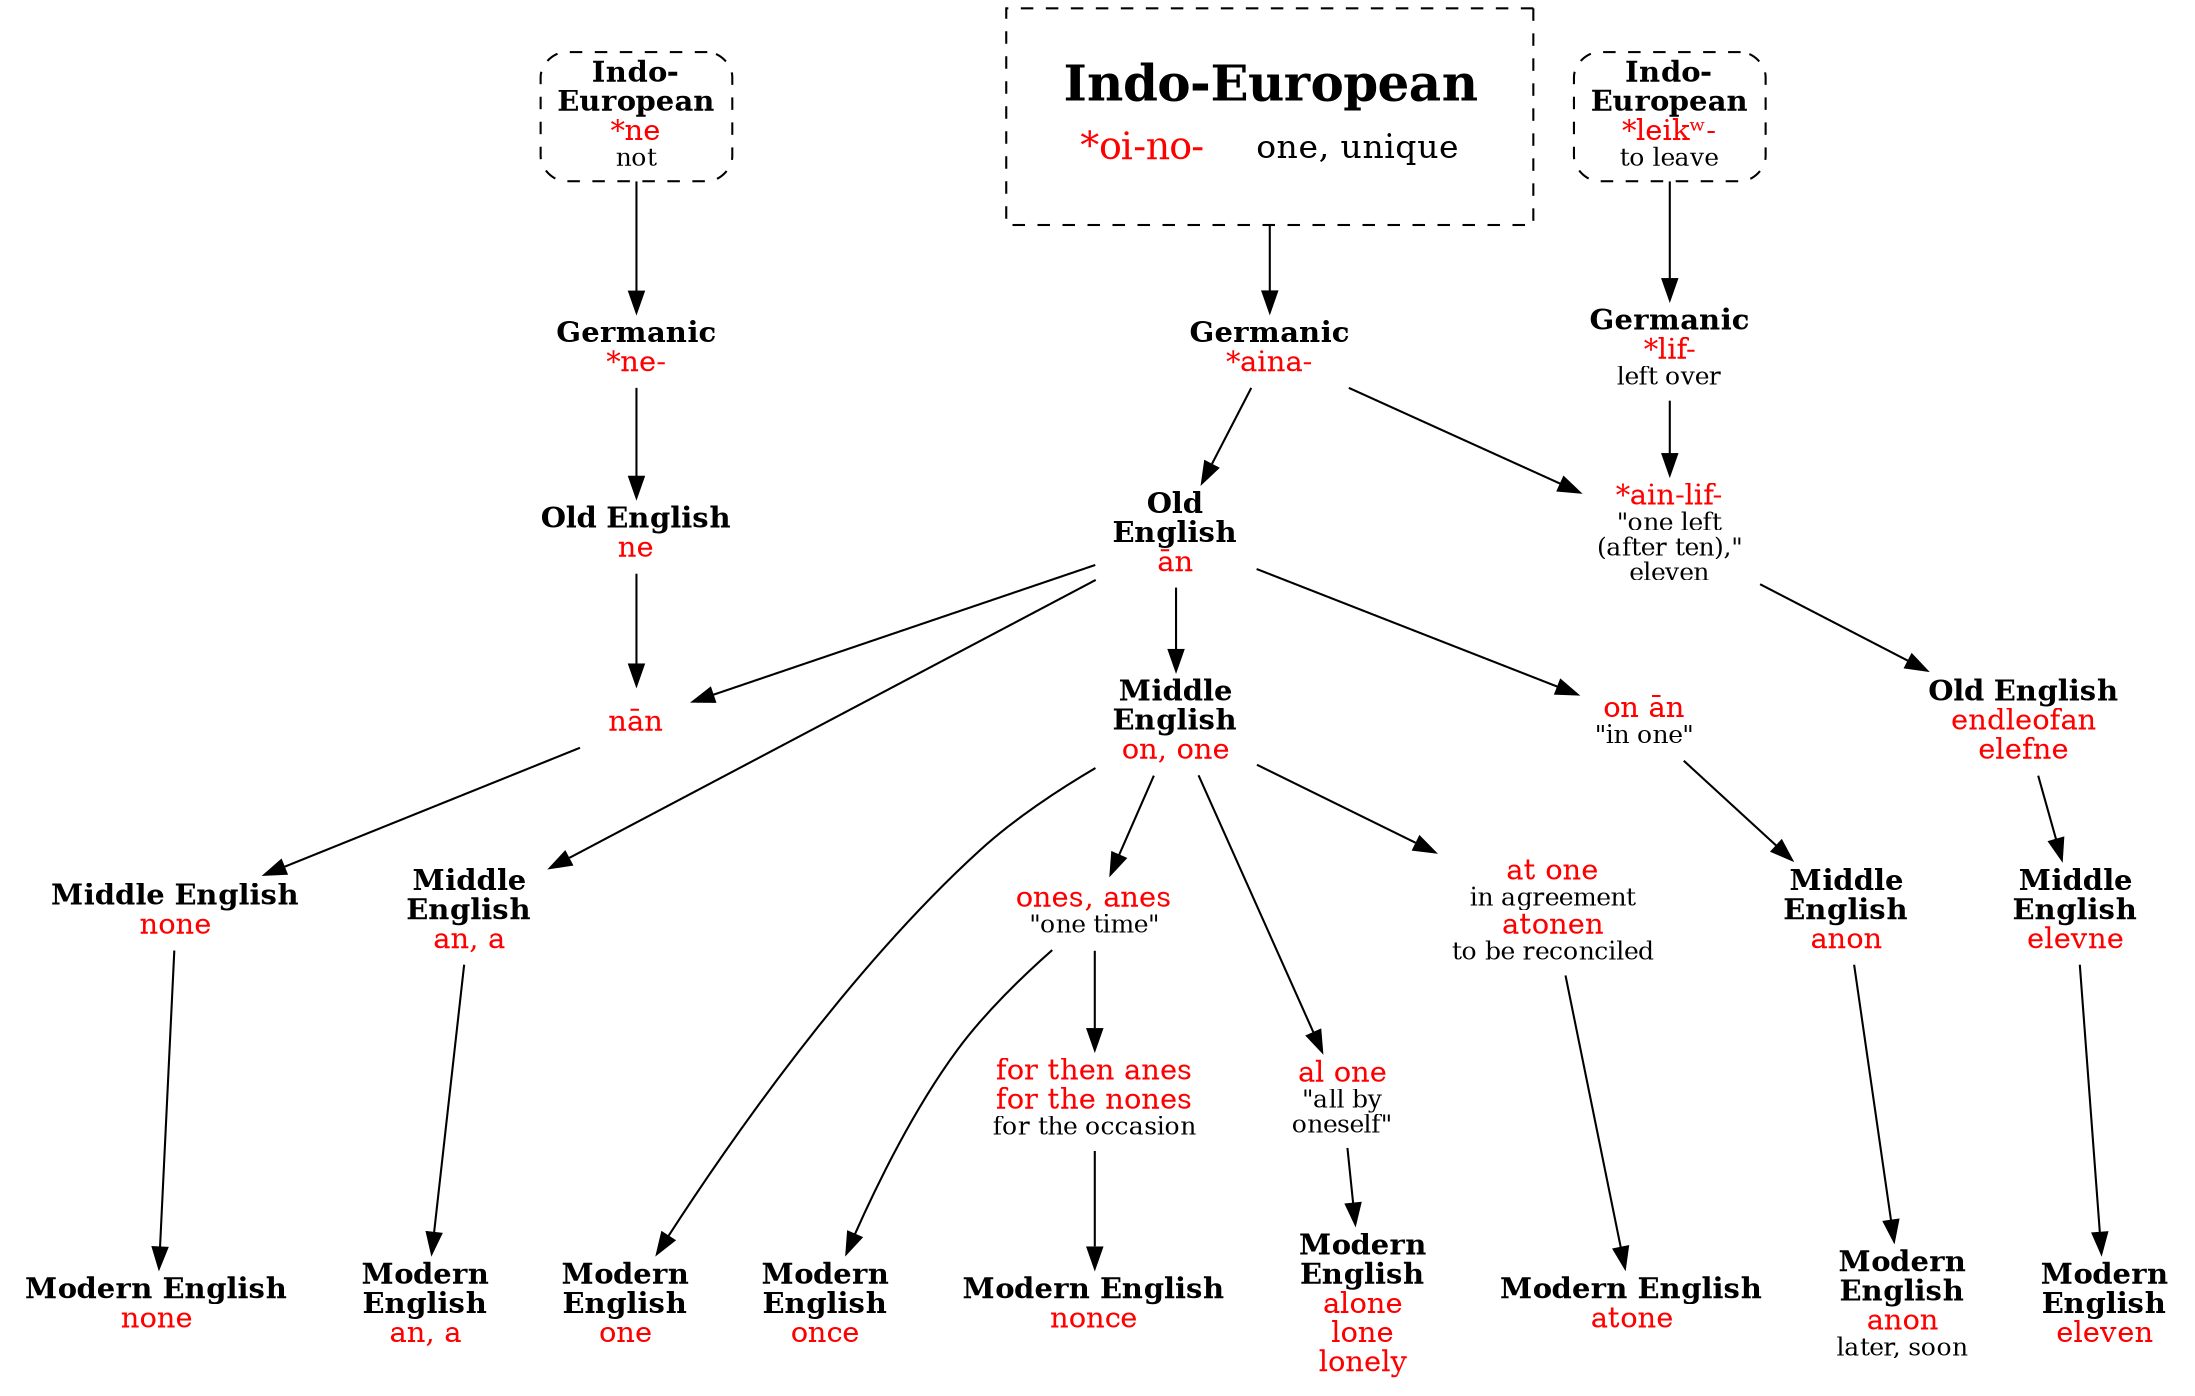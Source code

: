 digraph oino_aina {
/* sources: Rfh, AHD */
node [shape=none];
oino [label=<<table border="0"><tr><td colspan="2"><font point-size="24"><b>Indo-European</b></font></td></tr><tr><td><font point-size="18" color="red">*oi-no-</font></td><td><font point-size="16">one, unique</font></td></tr></table>> tooltip="Indo-European \"*oi-no-\" one, unique" shape=rect style=dashed peripheries=1 margin=.3 URL="oino-one0.svg"] // oinos
oino -> ainaGm;
/* omitted: einkorn, turnverein */
/* none */
anOE -> nanOE -> noneME -> none;
nanOE [label=<<font color="red">nān</font>>];
noneME [label=<<b>Middle English</b><br/><font color="red">none</font>>];
none [label=<<b>Modern English</b><br/><font color="red">none</font>>];
ne -> neGm -> neOE -> nanOE;
ne [label=<<b>Indo-<br/>European</b><br/><font color="red">*ne</font><br/><font point-size="12">not</font>> shape=box style="dashed,rounded" URL="ne-not1.svg"]
neGm [label=<<b>Germanic</b><br/><font color="red">*ne-</font>>];
neOE [label=<<b>Old English</b><br/><font color="red">ne</font>>];
/* a, an */
ainaGm -> anOE -> anME -> an;
ainaGm  [label=<<b>Germanic</b><br/><font color="red">*aina-</font>>];
anOE [label=<<b>Old<br/>English</b><br/><font color="red">ān</font>>];
anME [label=<<b>Middle<br/>English</b><br/><font color="red">an, a</font>>];
an [label=<<b>Modern<br/>English</b><br/><font color="red">an, a</font>>];
/* one, once */
anOE -> onME -> one;
onME -> onesME -> once;
onME [label=<<b>Middle<br/>English</b><br/><font color="red">on, one</font>>];
one [label=<<b>Modern<br/>English</b><br/><font color="red">one</font>>];
onesME [label=<<font color="red">ones, anes</font><br/><font point-size="12">"one time"</font>>];
once [label=<<b>Modern<br/>English</b><br/><font color="red">once</font>>];
/* nonce */
onesME -> nonesME -> nonce;
nonesME [label=<<font color="red">for then anes<br/>for the nones</font><br/><font point-size="12">for the occasion</font>>];
nonce [label=<<b>Modern English</b><br/><font color="red">nonce</font>>];
/* alone, lone, lonely */
onME -> aloneME -> alone;
aloneME [label=<<font color="red">al one</font><br/><font point-size="12">"all by<br/>oneself"</font>>];
alone [label=<<b>Modern<br/>English</b><br/><font color="red">alone<br/>lone<br/>lonely</font>>];
/* anon */
anOE -> onanOE -> anonME -> anon;
onanOE [label=<<font color="red">on ān</font><br/><font point-size="12">"in one"</font>>];
anonME [label=<<b>Middle<br/>English</b><br/><font color="red">anon</font>>];
anon [label=<<b>Modern<br/>English</b><br/><font color="red">anon</font><br/><font point-size="12">later, soon</font>>];
/* atone */
onME -> atoneME -> atone;
atoneME [label=<<font color="red">at one</font><br/><font point-size="12">in agreement</font><br/><font color="red">atonen</font><br/><font point-size="12">to be reconciled</font>>];
atone [label=<<b>Modern English</b><br/><font color="red">atone</font>>];
/* eleven */
{ ainaGm; lifGm } -> ainlifGm -> endleofanOE -> elevneME -> eleven;
ainlifGm [label=<<font color="red">*ain-lif-</font><br/><font point-size="12">"one left<br/>(after ten),"<br/>eleven</font>>];
endleofanOE [label=<<b>Old English</b><br/><font color="red">endleofan<br/>elefne</font>>];
elevneME [label=<<b>Middle<br/>English</b><br/><font color="red">elevne</font>>]; // elleven
eleven [label=<<b>Modern<br/>English</b><br/><font color="red">eleven</font>>];
leikw -> lifGm;
leikw [label=<<b>Indo-<br/>European</b><br/><font color="red">*leikʷ-</font><br/><font point-size="12">to leave</font>> shape=box style="dashed,rounded" URL="leikw-leave.svg"];
lifGm [label=<<b>Germanic</b><br/><font color="red">*lif-</font><br/><font point-size="12">left over</font>>];
{ rank=same; an; one; once; nonce; alone; anon; atone; none; eleven; }
{ rank=same; noneME; anME; onesME; anonME; elevneME; }
}
